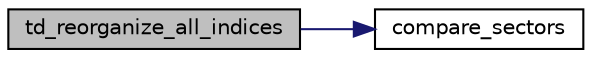 digraph "td_reorganize_all_indices"
{
  edge [fontname="Helvetica",fontsize="10",labelfontname="Helvetica",labelfontsize="10"];
  node [fontname="Helvetica",fontsize="10",shape=record];
  rankdir="LR";
  Node1 [label="td_reorganize_all_indices",height=0.2,width=0.4,color="black", fillcolor="grey75", style="filled", fontcolor="black"];
  Node1 -> Node2 [color="midnightblue",fontsize="10",style="solid",fontname="Helvetica"];
  Node2 [label="compare_sectors",height=0.2,width=0.4,color="black", fillcolor="white", style="filled",URL="$tdisk_8c.html#abdc38fdf61e493959217022373ff7390"];
}
